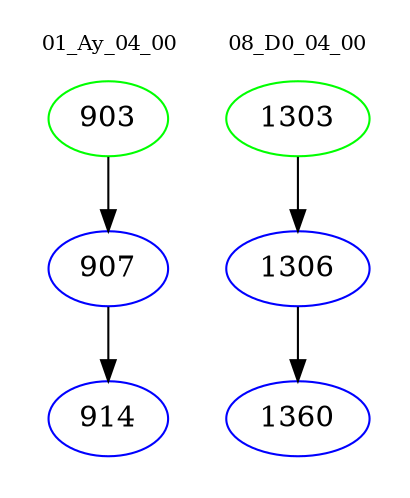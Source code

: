 digraph{
subgraph cluster_0 {
color = white
label = "01_Ay_04_00";
fontsize=10;
T0_903 [label="903", color="green"]
T0_903 -> T0_907 [color="black"]
T0_907 [label="907", color="blue"]
T0_907 -> T0_914 [color="black"]
T0_914 [label="914", color="blue"]
}
subgraph cluster_1 {
color = white
label = "08_D0_04_00";
fontsize=10;
T1_1303 [label="1303", color="green"]
T1_1303 -> T1_1306 [color="black"]
T1_1306 [label="1306", color="blue"]
T1_1306 -> T1_1360 [color="black"]
T1_1360 [label="1360", color="blue"]
}
}
